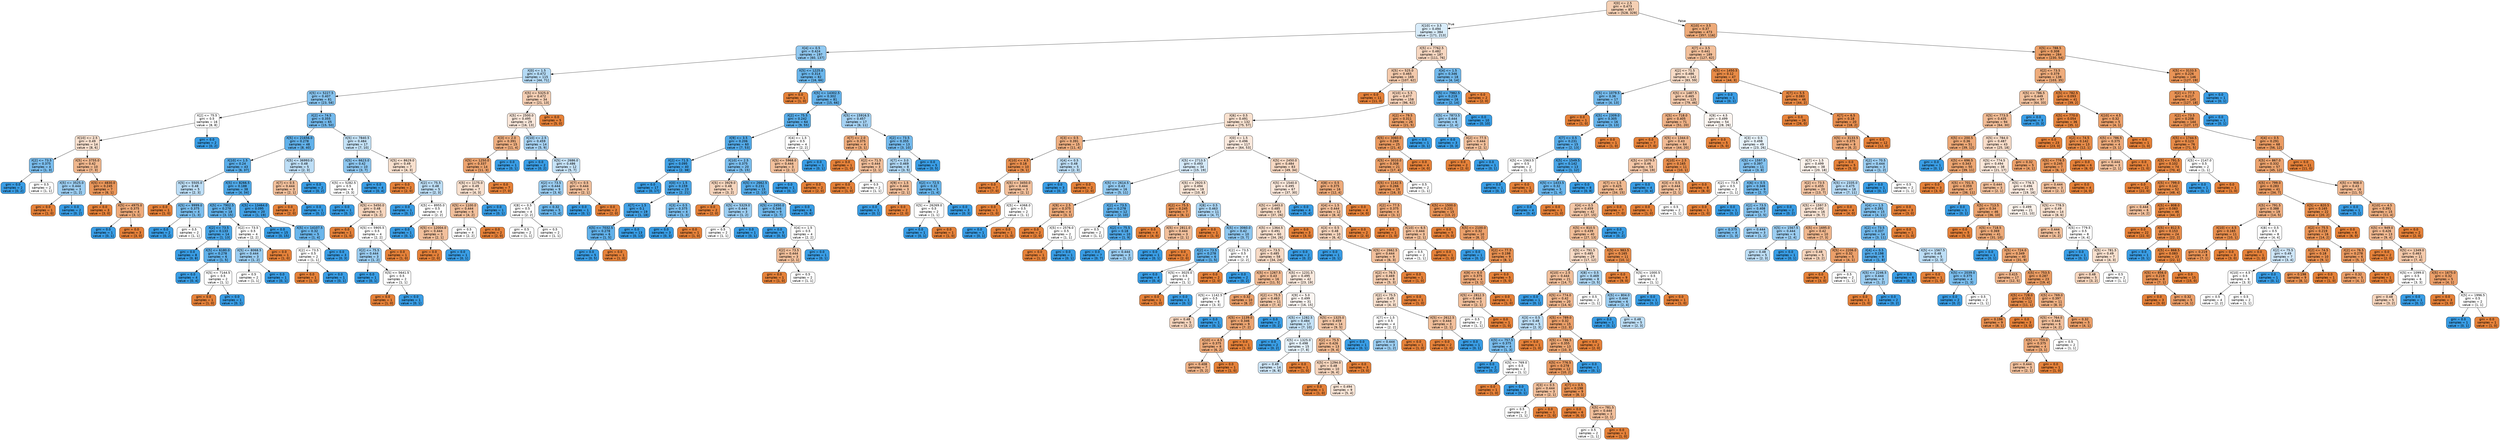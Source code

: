 digraph Tree {
node [shape=box, style="filled, rounded", color="black", fontname=helvetica] ;
edge [fontname=helvetica] ;
0 [label="X[0] <= 2.5\ngini = 0.473\nsamples = 857\nvalue = [528, 329]", fillcolor="#f5d0b4"] ;
1 [label="X[10] <= 3.5\ngini = 0.494\nsamples = 384\nvalue = [171, 213]", fillcolor="#d8ecfa"] ;
0 -> 1 [labeldistance=2.5, labelangle=45, headlabel="True"] ;
2 [label="X[4] <= 0.5\ngini = 0.424\nsamples = 197\nvalue = [60, 137]", fillcolor="#90c8f0"] ;
1 -> 2 ;
3 [label="X[0] <= 1.5\ngini = 0.472\nsamples = 115\nvalue = [44, 71]", fillcolor="#b4daf5"] ;
2 -> 3 ;
4 [label="X[5] <= 5227.5\ngini = 0.407\nsamples = 81\nvalue = [23, 58]", fillcolor="#88c4ef"] ;
3 -> 4 ;
5 [label="X[2] <= 75.5\ngini = 0.5\nsamples = 16\nvalue = [8, 8]", fillcolor="#ffffff"] ;
4 -> 5 ;
6 [label="X[10] <= 2.5\ngini = 0.49\nsamples = 14\nvalue = [8, 6]", fillcolor="#f8e0ce"] ;
5 -> 6 ;
7 [label="X[2] <= 73.5\ngini = 0.375\nsamples = 4\nvalue = [1, 3]", fillcolor="#7bbeee"] ;
6 -> 7 ;
8 [label="gini = 0.0\nsamples = 2\nvalue = [0, 2]", fillcolor="#399de5"] ;
7 -> 8 ;
9 [label="gini = 0.5\nsamples = 2\nvalue = [1, 1]", fillcolor="#ffffff"] ;
7 -> 9 ;
10 [label="X[5] <= 3755.0\ngini = 0.42\nsamples = 10\nvalue = [7, 3]", fillcolor="#f0b78e"] ;
6 -> 10 ;
11 [label="X[5] <= 3525.0\ngini = 0.444\nsamples = 3\nvalue = [1, 2]", fillcolor="#9ccef2"] ;
10 -> 11 ;
12 [label="gini = 0.0\nsamples = 1\nvalue = [1, 0]", fillcolor="#e58139"] ;
11 -> 12 ;
13 [label="gini = 0.0\nsamples = 2\nvalue = [0, 2]", fillcolor="#399de5"] ;
11 -> 13 ;
14 [label="X[5] <= 4830.0\ngini = 0.245\nsamples = 7\nvalue = [6, 1]", fillcolor="#e9965a"] ;
10 -> 14 ;
15 [label="gini = 0.0\nsamples = 3\nvalue = [3, 0]", fillcolor="#e58139"] ;
14 -> 15 ;
16 [label="X[5] <= 4975.0\ngini = 0.375\nsamples = 4\nvalue = [3, 1]", fillcolor="#eeab7b"] ;
14 -> 16 ;
17 [label="gini = 0.0\nsamples = 1\nvalue = [0, 1]", fillcolor="#399de5"] ;
16 -> 17 ;
18 [label="gini = 0.0\nsamples = 3\nvalue = [3, 0]", fillcolor="#e58139"] ;
16 -> 18 ;
19 [label="gini = 0.0\nsamples = 2\nvalue = [0, 2]", fillcolor="#399de5"] ;
5 -> 19 ;
20 [label="X[2] <= 74.5\ngini = 0.355\nsamples = 65\nvalue = [15, 50]", fillcolor="#74baed"] ;
4 -> 20 ;
21 [label="X[5] <= 21656.0\ngini = 0.278\nsamples = 48\nvalue = [8, 40]", fillcolor="#61b1ea"] ;
20 -> 21 ;
22 [label="X[10] <= 1.5\ngini = 0.24\nsamples = 43\nvalue = [6, 37]", fillcolor="#59ade9"] ;
21 -> 22 ;
23 [label="X[5] <= 5505.0\ngini = 0.48\nsamples = 5\nvalue = [2, 3]", fillcolor="#bddef6"] ;
22 -> 23 ;
24 [label="gini = 0.0\nsamples = 1\nvalue = [1, 0]", fillcolor="#e58139"] ;
23 -> 24 ;
25 [label="X[5] <= 9999.0\ngini = 0.375\nsamples = 4\nvalue = [1, 3]", fillcolor="#7bbeee"] ;
23 -> 25 ;
26 [label="gini = 0.0\nsamples = 2\nvalue = [0, 2]", fillcolor="#399de5"] ;
25 -> 26 ;
27 [label="gini = 0.5\nsamples = 2\nvalue = [1, 1]", fillcolor="#ffffff"] ;
25 -> 27 ;
28 [label="X[5] <= 8266.5\ngini = 0.188\nsamples = 38\nvalue = [4, 34]", fillcolor="#50a9e8"] ;
22 -> 28 ;
29 [label="X[5] <= 7902.5\ngini = 0.278\nsamples = 18\nvalue = [3, 15]", fillcolor="#61b1ea"] ;
28 -> 29 ;
30 [label="X[2] <= 73.5\ngini = 0.133\nsamples = 14\nvalue = [1, 13]", fillcolor="#48a5e7"] ;
29 -> 30 ;
31 [label="gini = 0.0\nsamples = 8\nvalue = [0, 8]", fillcolor="#399de5"] ;
30 -> 31 ;
32 [label="X[5] <= 6180.0\ngini = 0.278\nsamples = 6\nvalue = [1, 5]", fillcolor="#61b1ea"] ;
30 -> 32 ;
33 [label="gini = 0.0\nsamples = 4\nvalue = [0, 4]", fillcolor="#399de5"] ;
32 -> 33 ;
34 [label="X[5] <= 7144.5\ngini = 0.5\nsamples = 2\nvalue = [1, 1]", fillcolor="#ffffff"] ;
32 -> 34 ;
35 [label="gini = 0.0\nsamples = 1\nvalue = [1, 0]", fillcolor="#e58139"] ;
34 -> 35 ;
36 [label="gini = 0.0\nsamples = 1\nvalue = [0, 1]", fillcolor="#399de5"] ;
34 -> 36 ;
37 [label="X[2] <= 73.5\ngini = 0.5\nsamples = 4\nvalue = [2, 2]", fillcolor="#ffffff"] ;
29 -> 37 ;
38 [label="X[5] <= 8068.5\ngini = 0.444\nsamples = 3\nvalue = [1, 2]", fillcolor="#9ccef2"] ;
37 -> 38 ;
39 [label="gini = 0.5\nsamples = 2\nvalue = [1, 1]", fillcolor="#ffffff"] ;
38 -> 39 ;
40 [label="gini = 0.0\nsamples = 1\nvalue = [0, 1]", fillcolor="#399de5"] ;
38 -> 40 ;
41 [label="gini = 0.0\nsamples = 1\nvalue = [1, 0]", fillcolor="#e58139"] ;
37 -> 41 ;
42 [label="X[5] <= 13464.0\ngini = 0.095\nsamples = 20\nvalue = [1, 19]", fillcolor="#43a2e6"] ;
28 -> 42 ;
43 [label="gini = 0.0\nsamples = 15\nvalue = [0, 15]", fillcolor="#399de5"] ;
42 -> 43 ;
44 [label="X[5] <= 14107.5\ngini = 0.32\nsamples = 5\nvalue = [1, 4]", fillcolor="#6ab6ec"] ;
42 -> 44 ;
45 [label="X[2] <= 73.5\ngini = 0.5\nsamples = 2\nvalue = [1, 1]", fillcolor="#ffffff"] ;
44 -> 45 ;
46 [label="gini = 0.0\nsamples = 1\nvalue = [1, 0]", fillcolor="#e58139"] ;
45 -> 46 ;
47 [label="gini = 0.0\nsamples = 1\nvalue = [0, 1]", fillcolor="#399de5"] ;
45 -> 47 ;
48 [label="gini = 0.0\nsamples = 3\nvalue = [0, 3]", fillcolor="#399de5"] ;
44 -> 48 ;
49 [label="X[5] <= 36993.0\ngini = 0.48\nsamples = 5\nvalue = [2, 3]", fillcolor="#bddef6"] ;
21 -> 49 ;
50 [label="X[7] <= 0.5\ngini = 0.444\nsamples = 3\nvalue = [2, 1]", fillcolor="#f2c09c"] ;
49 -> 50 ;
51 [label="gini = 0.0\nsamples = 2\nvalue = [2, 0]", fillcolor="#e58139"] ;
50 -> 51 ;
52 [label="gini = 0.0\nsamples = 1\nvalue = [0, 1]", fillcolor="#399de5"] ;
50 -> 52 ;
53 [label="gini = 0.0\nsamples = 2\nvalue = [0, 2]", fillcolor="#399de5"] ;
49 -> 53 ;
54 [label="X[5] <= 7840.5\ngini = 0.484\nsamples = 17\nvalue = [7, 10]", fillcolor="#c4e2f7"] ;
20 -> 54 ;
55 [label="X[5] <= 6623.0\ngini = 0.42\nsamples = 10\nvalue = [3, 7]", fillcolor="#8ec7f0"] ;
54 -> 55 ;
56 [label="X[5] <= 5282.5\ngini = 0.5\nsamples = 6\nvalue = [3, 3]", fillcolor="#ffffff"] ;
55 -> 56 ;
57 [label="gini = 0.0\nsamples = 1\nvalue = [0, 1]", fillcolor="#399de5"] ;
56 -> 57 ;
58 [label="X[5] <= 5450.0\ngini = 0.48\nsamples = 5\nvalue = [3, 2]", fillcolor="#f6d5bd"] ;
56 -> 58 ;
59 [label="gini = 0.0\nsamples = 1\nvalue = [1, 0]", fillcolor="#e58139"] ;
58 -> 59 ;
60 [label="X[5] <= 5905.5\ngini = 0.5\nsamples = 4\nvalue = [2, 2]", fillcolor="#ffffff"] ;
58 -> 60 ;
61 [label="X[2] <= 75.5\ngini = 0.444\nsamples = 3\nvalue = [1, 2]", fillcolor="#9ccef2"] ;
60 -> 61 ;
62 [label="gini = 0.0\nsamples = 1\nvalue = [0, 1]", fillcolor="#399de5"] ;
61 -> 62 ;
63 [label="X[5] <= 5641.5\ngini = 0.5\nsamples = 2\nvalue = [1, 1]", fillcolor="#ffffff"] ;
61 -> 63 ;
64 [label="gini = 0.0\nsamples = 1\nvalue = [1, 0]", fillcolor="#e58139"] ;
63 -> 64 ;
65 [label="gini = 0.0\nsamples = 1\nvalue = [0, 1]", fillcolor="#399de5"] ;
63 -> 65 ;
66 [label="gini = 0.0\nsamples = 1\nvalue = [1, 0]", fillcolor="#e58139"] ;
60 -> 66 ;
67 [label="gini = 0.0\nsamples = 4\nvalue = [0, 4]", fillcolor="#399de5"] ;
55 -> 67 ;
68 [label="X[5] <= 8629.0\ngini = 0.49\nsamples = 7\nvalue = [4, 3]", fillcolor="#f8e0ce"] ;
54 -> 68 ;
69 [label="gini = 0.0\nsamples = 2\nvalue = [2, 0]", fillcolor="#e58139"] ;
68 -> 69 ;
70 [label="X[2] <= 75.5\ngini = 0.48\nsamples = 5\nvalue = [2, 3]", fillcolor="#bddef6"] ;
68 -> 70 ;
71 [label="gini = 0.0\nsamples = 1\nvalue = [0, 1]", fillcolor="#399de5"] ;
70 -> 71 ;
72 [label="X[5] <= 8955.0\ngini = 0.5\nsamples = 4\nvalue = [2, 2]", fillcolor="#ffffff"] ;
70 -> 72 ;
73 [label="gini = 0.0\nsamples = 1\nvalue = [0, 1]", fillcolor="#399de5"] ;
72 -> 73 ;
74 [label="X[5] <= 12004.0\ngini = 0.444\nsamples = 3\nvalue = [2, 1]", fillcolor="#f2c09c"] ;
72 -> 74 ;
75 [label="gini = 0.0\nsamples = 2\nvalue = [2, 0]", fillcolor="#e58139"] ;
74 -> 75 ;
76 [label="gini = 0.0\nsamples = 1\nvalue = [0, 1]", fillcolor="#399de5"] ;
74 -> 76 ;
77 [label="X[5] <= 5325.0\ngini = 0.472\nsamples = 34\nvalue = [21, 13]", fillcolor="#f5cfb4"] ;
3 -> 77 ;
78 [label="X[5] <= 2500.0\ngini = 0.495\nsamples = 29\nvalue = [16, 13]", fillcolor="#fae7da"] ;
77 -> 78 ;
79 [label="X[3] <= 2.0\ngini = 0.391\nsamples = 15\nvalue = [11, 4]", fillcolor="#eeaf81"] ;
78 -> 79 ;
80 [label="X[5] <= 1250.0\ngini = 0.337\nsamples = 14\nvalue = [11, 3]", fillcolor="#eca36f"] ;
79 -> 80 ;
81 [label="X[5] <= 1175.0\ngini = 0.49\nsamples = 7\nvalue = [4, 3]", fillcolor="#f8e0ce"] ;
80 -> 81 ;
82 [label="X[5] <= 1100.0\ngini = 0.444\nsamples = 6\nvalue = [4, 2]", fillcolor="#f2c09c"] ;
81 -> 82 ;
83 [label="gini = 0.5\nsamples = 4\nvalue = [2, 2]", fillcolor="#ffffff"] ;
82 -> 83 ;
84 [label="gini = 0.0\nsamples = 2\nvalue = [2, 0]", fillcolor="#e58139"] ;
82 -> 84 ;
85 [label="gini = 0.0\nsamples = 1\nvalue = [0, 1]", fillcolor="#399de5"] ;
81 -> 85 ;
86 [label="gini = 0.0\nsamples = 7\nvalue = [7, 0]", fillcolor="#e58139"] ;
80 -> 86 ;
87 [label="gini = 0.0\nsamples = 1\nvalue = [0, 1]", fillcolor="#399de5"] ;
79 -> 87 ;
88 [label="X[10] <= 2.5\ngini = 0.459\nsamples = 14\nvalue = [5, 9]", fillcolor="#a7d3f3"] ;
78 -> 88 ;
89 [label="gini = 0.0\nsamples = 2\nvalue = [0, 2]", fillcolor="#399de5"] ;
88 -> 89 ;
90 [label="X[5] <= 2686.0\ngini = 0.486\nsamples = 12\nvalue = [5, 7]", fillcolor="#c6e3f8"] ;
88 -> 90 ;
91 [label="X[2] <= 73.5\ngini = 0.444\nsamples = 9\nvalue = [3, 6]", fillcolor="#9ccef2"] ;
90 -> 91 ;
92 [label="X[8] <= 0.5\ngini = 0.5\nsamples = 4\nvalue = [2, 2]", fillcolor="#ffffff"] ;
91 -> 92 ;
93 [label="gini = 0.5\nsamples = 2\nvalue = [1, 1]", fillcolor="#ffffff"] ;
92 -> 93 ;
94 [label="gini = 0.5\nsamples = 2\nvalue = [1, 1]", fillcolor="#ffffff"] ;
92 -> 94 ;
95 [label="gini = 0.32\nsamples = 5\nvalue = [1, 4]", fillcolor="#6ab6ec"] ;
91 -> 95 ;
96 [label="X[7] <= 0.5\ngini = 0.444\nsamples = 3\nvalue = [2, 1]", fillcolor="#f2c09c"] ;
90 -> 96 ;
97 [label="gini = 0.0\nsamples = 1\nvalue = [0, 1]", fillcolor="#399de5"] ;
96 -> 97 ;
98 [label="gini = 0.0\nsamples = 2\nvalue = [2, 0]", fillcolor="#e58139"] ;
96 -> 98 ;
99 [label="gini = 0.0\nsamples = 5\nvalue = [5, 0]", fillcolor="#e58139"] ;
77 -> 99 ;
100 [label="X[5] <= 1225.0\ngini = 0.314\nsamples = 82\nvalue = [16, 66]", fillcolor="#69b5eb"] ;
2 -> 100 ;
101 [label="gini = 0.0\nsamples = 1\nvalue = [1, 0]", fillcolor="#e58139"] ;
100 -> 101 ;
102 [label="X[5] <= 14302.5\ngini = 0.302\nsamples = 81\nvalue = [15, 66]", fillcolor="#66b3eb"] ;
100 -> 102 ;
103 [label="X[2] <= 75.5\ngini = 0.242\nsamples = 64\nvalue = [9, 55]", fillcolor="#59ade9"] ;
102 -> 103 ;
104 [label="X[9] <= 3.5\ngini = 0.206\nsamples = 60\nvalue = [7, 53]", fillcolor="#53aae8"] ;
103 -> 104 ;
105 [label="X[2] <= 71.5\ngini = 0.095\nsamples = 40\nvalue = [2, 38]", fillcolor="#43a2e6"] ;
104 -> 105 ;
106 [label="gini = 0.0\nsamples = 17\nvalue = [0, 17]", fillcolor="#399de5"] ;
105 -> 106 ;
107 [label="X[0] <= 1.5\ngini = 0.159\nsamples = 23\nvalue = [2, 21]", fillcolor="#4ca6e7"] ;
105 -> 107 ;
108 [label="X[7] <= 1.5\ngini = 0.1\nsamples = 19\nvalue = [1, 18]", fillcolor="#44a2e6"] ;
107 -> 108 ;
109 [label="X[5] <= 7032.5\ngini = 0.278\nsamples = 6\nvalue = [1, 5]", fillcolor="#61b1ea"] ;
108 -> 109 ;
110 [label="gini = 0.0\nsamples = 5\nvalue = [0, 5]", fillcolor="#399de5"] ;
109 -> 110 ;
111 [label="gini = 0.0\nsamples = 1\nvalue = [1, 0]", fillcolor="#e58139"] ;
109 -> 111 ;
112 [label="gini = 0.0\nsamples = 13\nvalue = [0, 13]", fillcolor="#399de5"] ;
108 -> 112 ;
113 [label="X[3] <= 0.5\ngini = 0.375\nsamples = 4\nvalue = [1, 3]", fillcolor="#7bbeee"] ;
107 -> 113 ;
114 [label="gini = 0.0\nsamples = 3\nvalue = [0, 3]", fillcolor="#399de5"] ;
113 -> 114 ;
115 [label="gini = 0.0\nsamples = 1\nvalue = [1, 0]", fillcolor="#e58139"] ;
113 -> 115 ;
116 [label="X[10] <= 2.5\ngini = 0.375\nsamples = 20\nvalue = [5, 15]", fillcolor="#7bbeee"] ;
104 -> 116 ;
117 [label="X[5] <= 3929.0\ngini = 0.48\nsamples = 5\nvalue = [3, 2]", fillcolor="#f6d5bd"] ;
116 -> 117 ;
118 [label="gini = 0.0\nsamples = 2\nvalue = [2, 0]", fillcolor="#e58139"] ;
117 -> 118 ;
119 [label="X[5] <= 5329.0\ngini = 0.444\nsamples = 3\nvalue = [1, 2]", fillcolor="#9ccef2"] ;
117 -> 119 ;
120 [label="gini = 0.5\nsamples = 2\nvalue = [1, 1]", fillcolor="#ffffff"] ;
119 -> 120 ;
121 [label="gini = 0.0\nsamples = 1\nvalue = [0, 1]", fillcolor="#399de5"] ;
119 -> 121 ;
122 [label="X[5] <= 2662.5\ngini = 0.231\nsamples = 15\nvalue = [2, 13]", fillcolor="#57ace9"] ;
116 -> 122 ;
123 [label="X[5] <= 2450.0\ngini = 0.346\nsamples = 9\nvalue = [2, 7]", fillcolor="#72b9ec"] ;
122 -> 123 ;
124 [label="gini = 0.0\nsamples = 5\nvalue = [0, 5]", fillcolor="#399de5"] ;
123 -> 124 ;
125 [label="X[4] <= 1.5\ngini = 0.5\nsamples = 4\nvalue = [2, 2]", fillcolor="#ffffff"] ;
123 -> 125 ;
126 [label="X[2] <= 73.5\ngini = 0.444\nsamples = 3\nvalue = [2, 1]", fillcolor="#f2c09c"] ;
125 -> 126 ;
127 [label="gini = 0.0\nsamples = 1\nvalue = [1, 0]", fillcolor="#e58139"] ;
126 -> 127 ;
128 [label="gini = 0.5\nsamples = 2\nvalue = [1, 1]", fillcolor="#ffffff"] ;
126 -> 128 ;
129 [label="gini = 0.0\nsamples = 1\nvalue = [0, 1]", fillcolor="#399de5"] ;
125 -> 129 ;
130 [label="gini = 0.0\nsamples = 6\nvalue = [0, 6]", fillcolor="#399de5"] ;
122 -> 130 ;
131 [label="X[4] <= 1.5\ngini = 0.5\nsamples = 4\nvalue = [2, 2]", fillcolor="#ffffff"] ;
103 -> 131 ;
132 [label="X[5] <= 5968.0\ngini = 0.444\nsamples = 3\nvalue = [2, 1]", fillcolor="#f2c09c"] ;
131 -> 132 ;
133 [label="gini = 0.0\nsamples = 1\nvalue = [0, 1]", fillcolor="#399de5"] ;
132 -> 133 ;
134 [label="gini = 0.0\nsamples = 2\nvalue = [2, 0]", fillcolor="#e58139"] ;
132 -> 134 ;
135 [label="gini = 0.0\nsamples = 1\nvalue = [0, 1]", fillcolor="#399de5"] ;
131 -> 135 ;
136 [label="X[5] <= 15916.5\ngini = 0.457\nsamples = 17\nvalue = [6, 11]", fillcolor="#a5d2f3"] ;
102 -> 136 ;
137 [label="X[7] <= 2.0\ngini = 0.375\nsamples = 4\nvalue = [3, 1]", fillcolor="#eeab7b"] ;
136 -> 137 ;
138 [label="gini = 0.0\nsamples = 1\nvalue = [1, 0]", fillcolor="#e58139"] ;
137 -> 138 ;
139 [label="X[2] <= 71.5\ngini = 0.444\nsamples = 3\nvalue = [2, 1]", fillcolor="#f2c09c"] ;
137 -> 139 ;
140 [label="gini = 0.0\nsamples = 1\nvalue = [1, 0]", fillcolor="#e58139"] ;
139 -> 140 ;
141 [label="gini = 0.5\nsamples = 2\nvalue = [1, 1]", fillcolor="#ffffff"] ;
139 -> 141 ;
142 [label="X[2] <= 73.5\ngini = 0.355\nsamples = 13\nvalue = [3, 10]", fillcolor="#74baed"] ;
136 -> 142 ;
143 [label="X[7] <= 3.0\ngini = 0.469\nsamples = 8\nvalue = [3, 5]", fillcolor="#b0d8f5"] ;
142 -> 143 ;
144 [label="X[9] <= 1.5\ngini = 0.444\nsamples = 3\nvalue = [2, 1]", fillcolor="#f2c09c"] ;
143 -> 144 ;
145 [label="gini = 0.0\nsamples = 1\nvalue = [0, 1]", fillcolor="#399de5"] ;
144 -> 145 ;
146 [label="gini = 0.0\nsamples = 2\nvalue = [2, 0]", fillcolor="#e58139"] ;
144 -> 146 ;
147 [label="X[2] <= 72.5\ngini = 0.32\nsamples = 5\nvalue = [1, 4]", fillcolor="#6ab6ec"] ;
143 -> 147 ;
148 [label="X[5] <= 26269.0\ngini = 0.5\nsamples = 2\nvalue = [1, 1]", fillcolor="#ffffff"] ;
147 -> 148 ;
149 [label="gini = 0.0\nsamples = 1\nvalue = [0, 1]", fillcolor="#399de5"] ;
148 -> 149 ;
150 [label="gini = 0.0\nsamples = 1\nvalue = [1, 0]", fillcolor="#e58139"] ;
148 -> 150 ;
151 [label="gini = 0.0\nsamples = 3\nvalue = [0, 3]", fillcolor="#399de5"] ;
147 -> 151 ;
152 [label="gini = 0.0\nsamples = 5\nvalue = [0, 5]", fillcolor="#399de5"] ;
142 -> 152 ;
153 [label="X[5] <= 7762.5\ngini = 0.482\nsamples = 187\nvalue = [111, 76]", fillcolor="#f7d7c1"] ;
1 -> 153 ;
154 [label="X[5] <= 525.0\ngini = 0.465\nsamples = 169\nvalue = [107, 62]", fillcolor="#f4caac"] ;
153 -> 154 ;
155 [label="gini = 0.0\nsamples = 11\nvalue = [11, 0]", fillcolor="#e58139"] ;
154 -> 155 ;
156 [label="X[10] <= 5.5\ngini = 0.477\nsamples = 158\nvalue = [96, 62]", fillcolor="#f6d2b9"] ;
154 -> 156 ;
157 [label="X[6] <= 0.5\ngini = 0.491\nsamples = 132\nvalue = [75, 57]", fillcolor="#f9e1cf"] ;
156 -> 157 ;
158 [label="X[3] <= 0.5\ngini = 0.391\nsamples = 15\nvalue = [11, 4]", fillcolor="#eeaf81"] ;
157 -> 158 ;
159 [label="X[10] <= 4.5\ngini = 0.18\nsamples = 10\nvalue = [9, 1]", fillcolor="#e88f4f"] ;
158 -> 159 ;
160 [label="gini = 0.0\nsamples = 7\nvalue = [7, 0]", fillcolor="#e58139"] ;
159 -> 160 ;
161 [label="X[5] <= 3450.0\ngini = 0.444\nsamples = 3\nvalue = [2, 1]", fillcolor="#f2c09c"] ;
159 -> 161 ;
162 [label="gini = 0.0\nsamples = 1\nvalue = [1, 0]", fillcolor="#e58139"] ;
161 -> 162 ;
163 [label="X[5] <= 4368.0\ngini = 0.5\nsamples = 2\nvalue = [1, 1]", fillcolor="#ffffff"] ;
161 -> 163 ;
164 [label="gini = 0.0\nsamples = 1\nvalue = [0, 1]", fillcolor="#399de5"] ;
163 -> 164 ;
165 [label="gini = 0.0\nsamples = 1\nvalue = [1, 0]", fillcolor="#e58139"] ;
163 -> 165 ;
166 [label="X[4] <= 0.5\ngini = 0.48\nsamples = 5\nvalue = [2, 3]", fillcolor="#bddef6"] ;
158 -> 166 ;
167 [label="gini = 0.0\nsamples = 3\nvalue = [0, 3]", fillcolor="#399de5"] ;
166 -> 167 ;
168 [label="gini = 0.0\nsamples = 2\nvalue = [2, 0]", fillcolor="#e58139"] ;
166 -> 168 ;
169 [label="X[0] <= 1.5\ngini = 0.496\nsamples = 117\nvalue = [64, 53]", fillcolor="#fbe9dd"] ;
157 -> 169 ;
170 [label="X[5] <= 2713.5\ngini = 0.493\nsamples = 34\nvalue = [15, 19]", fillcolor="#d5eafa"] ;
169 -> 170 ;
171 [label="X[5] <= 2614.5\ngini = 0.43\nsamples = 16\nvalue = [5, 11]", fillcolor="#93caf1"] ;
170 -> 171 ;
172 [label="X[9] <= 2.5\ngini = 0.375\nsamples = 4\nvalue = [3, 1]", fillcolor="#eeab7b"] ;
171 -> 172 ;
173 [label="gini = 0.0\nsamples = 2\nvalue = [2, 0]", fillcolor="#e58139"] ;
172 -> 173 ;
174 [label="X[5] <= 2576.0\ngini = 0.5\nsamples = 2\nvalue = [1, 1]", fillcolor="#ffffff"] ;
172 -> 174 ;
175 [label="gini = 0.0\nsamples = 1\nvalue = [1, 0]", fillcolor="#e58139"] ;
174 -> 175 ;
176 [label="gini = 0.0\nsamples = 1\nvalue = [0, 1]", fillcolor="#399de5"] ;
174 -> 176 ;
177 [label="X[2] <= 73.5\ngini = 0.278\nsamples = 12\nvalue = [2, 10]", fillcolor="#61b1ea"] ;
171 -> 177 ;
178 [label="gini = 0.5\nsamples = 2\nvalue = [1, 1]", fillcolor="#ffffff"] ;
177 -> 178 ;
179 [label="X[2] <= 75.5\ngini = 0.18\nsamples = 10\nvalue = [1, 9]", fillcolor="#4fa8e8"] ;
177 -> 179 ;
180 [label="gini = 0.0\nsamples = 7\nvalue = [0, 7]", fillcolor="#399de5"] ;
179 -> 180 ;
181 [label="gini = 0.444\nsamples = 3\nvalue = [1, 2]", fillcolor="#9ccef2"] ;
179 -> 181 ;
182 [label="X[5] <= 2920.5\ngini = 0.494\nsamples = 18\nvalue = [10, 8]", fillcolor="#fae6d7"] ;
170 -> 182 ;
183 [label="X[2] <= 75.5\ngini = 0.245\nsamples = 7\nvalue = [6, 1]", fillcolor="#e9965a"] ;
182 -> 183 ;
184 [label="gini = 0.0\nsamples = 4\nvalue = [4, 0]", fillcolor="#e58139"] ;
183 -> 184 ;
185 [label="X[5] <= 2811.0\ngini = 0.444\nsamples = 3\nvalue = [2, 1]", fillcolor="#f2c09c"] ;
183 -> 185 ;
186 [label="gini = 0.0\nsamples = 1\nvalue = [0, 1]", fillcolor="#399de5"] ;
185 -> 186 ;
187 [label="gini = 0.0\nsamples = 2\nvalue = [2, 0]", fillcolor="#e58139"] ;
185 -> 187 ;
188 [label="X[8] <= 0.5\ngini = 0.463\nsamples = 11\nvalue = [4, 7]", fillcolor="#aad5f4"] ;
182 -> 188 ;
189 [label="gini = 0.0\nsamples = 1\nvalue = [1, 0]", fillcolor="#e58139"] ;
188 -> 189 ;
190 [label="X[5] <= 3060.0\ngini = 0.42\nsamples = 10\nvalue = [3, 7]", fillcolor="#8ec7f0"] ;
188 -> 190 ;
191 [label="X[2] <= 73.5\ngini = 0.278\nsamples = 6\nvalue = [1, 5]", fillcolor="#61b1ea"] ;
190 -> 191 ;
192 [label="gini = 0.0\nsamples = 4\nvalue = [0, 4]", fillcolor="#399de5"] ;
191 -> 192 ;
193 [label="X[5] <= 3025.0\ngini = 0.5\nsamples = 2\nvalue = [1, 1]", fillcolor="#ffffff"] ;
191 -> 193 ;
194 [label="gini = 0.0\nsamples = 1\nvalue = [1, 0]", fillcolor="#e58139"] ;
193 -> 194 ;
195 [label="gini = 0.0\nsamples = 1\nvalue = [0, 1]", fillcolor="#399de5"] ;
193 -> 195 ;
196 [label="X[2] <= 73.5\ngini = 0.5\nsamples = 4\nvalue = [2, 2]", fillcolor="#ffffff"] ;
190 -> 196 ;
197 [label="gini = 0.0\nsamples = 2\nvalue = [2, 0]", fillcolor="#e58139"] ;
196 -> 197 ;
198 [label="gini = 0.0\nsamples = 2\nvalue = [0, 2]", fillcolor="#399de5"] ;
196 -> 198 ;
199 [label="X[5] <= 2450.0\ngini = 0.484\nsamples = 83\nvalue = [49, 34]", fillcolor="#f7d8c2"] ;
169 -> 199 ;
200 [label="X[5] <= 1540.0\ngini = 0.495\nsamples = 67\nvalue = [37, 30]", fillcolor="#fae7da"] ;
199 -> 200 ;
201 [label="X[5] <= 1443.0\ngini = 0.485\nsamples = 63\nvalue = [37, 26]", fillcolor="#f7dac4"] ;
200 -> 201 ;
202 [label="X[5] <= 1364.5\ngini = 0.491\nsamples = 60\nvalue = [34, 26]", fillcolor="#f9e1d0"] ;
201 -> 202 ;
203 [label="X[2] <= 73.5\ngini = 0.485\nsamples = 58\nvalue = [34, 24]", fillcolor="#f7dac5"] ;
202 -> 203 ;
204 [label="X[5] <= 1267.5\ngini = 0.43\nsamples = 16\nvalue = [11, 5]", fillcolor="#f1ba93"] ;
203 -> 204 ;
205 [label="X[5] <= 1142.5\ngini = 0.5\nsamples = 6\nvalue = [3, 3]", fillcolor="#ffffff"] ;
204 -> 205 ;
206 [label="gini = 0.48\nsamples = 5\nvalue = [3, 2]", fillcolor="#f6d5bd"] ;
205 -> 206 ;
207 [label="gini = 0.0\nsamples = 1\nvalue = [0, 1]", fillcolor="#399de5"] ;
205 -> 207 ;
208 [label="gini = 0.32\nsamples = 10\nvalue = [8, 2]", fillcolor="#eca06a"] ;
204 -> 208 ;
209 [label="X[5] <= 1231.5\ngini = 0.495\nsamples = 42\nvalue = [23, 19]", fillcolor="#fae9dd"] ;
203 -> 209 ;
210 [label="X[2] <= 75.5\ngini = 0.463\nsamples = 11\nvalue = [7, 4]", fillcolor="#f4c9aa"] ;
209 -> 210 ;
211 [label="X[5] <= 1139.0\ngini = 0.346\nsamples = 9\nvalue = [7, 2]", fillcolor="#eca572"] ;
210 -> 211 ;
212 [label="X[10] <= 4.5\ngini = 0.375\nsamples = 8\nvalue = [6, 2]", fillcolor="#eeab7b"] ;
211 -> 212 ;
213 [label="gini = 0.408\nsamples = 7\nvalue = [5, 2]", fillcolor="#efb388"] ;
212 -> 213 ;
214 [label="gini = 0.0\nsamples = 1\nvalue = [1, 0]", fillcolor="#e58139"] ;
212 -> 214 ;
215 [label="gini = 0.0\nsamples = 1\nvalue = [1, 0]", fillcolor="#e58139"] ;
211 -> 215 ;
216 [label="gini = 0.0\nsamples = 2\nvalue = [0, 2]", fillcolor="#399de5"] ;
210 -> 216 ;
217 [label="X[9] <= 5.0\ngini = 0.499\nsamples = 31\nvalue = [16, 15]", fillcolor="#fdf7f3"] ;
209 -> 217 ;
218 [label="X[5] <= 1282.5\ngini = 0.484\nsamples = 17\nvalue = [7, 10]", fillcolor="#c4e2f7"] ;
217 -> 218 ;
219 [label="gini = 0.0\nsamples = 2\nvalue = [0, 2]", fillcolor="#399de5"] ;
218 -> 219 ;
220 [label="X[5] <= 1325.0\ngini = 0.498\nsamples = 15\nvalue = [7, 8]", fillcolor="#e6f3fc"] ;
218 -> 220 ;
221 [label="gini = 0.49\nsamples = 14\nvalue = [6, 8]", fillcolor="#cee6f8"] ;
220 -> 221 ;
222 [label="gini = 0.0\nsamples = 1\nvalue = [1, 0]", fillcolor="#e58139"] ;
220 -> 222 ;
223 [label="X[5] <= 1325.0\ngini = 0.459\nsamples = 14\nvalue = [9, 5]", fillcolor="#f3c7a7"] ;
217 -> 223 ;
224 [label="X[2] <= 75.5\ngini = 0.426\nsamples = 13\nvalue = [9, 4]", fillcolor="#f1b991"] ;
223 -> 224 ;
225 [label="X[5] <= 1294.0\ngini = 0.48\nsamples = 10\nvalue = [6, 4]", fillcolor="#f6d5bd"] ;
224 -> 225 ;
226 [label="gini = 0.0\nsamples = 1\nvalue = [1, 0]", fillcolor="#e58139"] ;
225 -> 226 ;
227 [label="gini = 0.494\nsamples = 9\nvalue = [5, 4]", fillcolor="#fae6d7"] ;
225 -> 227 ;
228 [label="gini = 0.0\nsamples = 3\nvalue = [3, 0]", fillcolor="#e58139"] ;
224 -> 228 ;
229 [label="gini = 0.0\nsamples = 1\nvalue = [0, 1]", fillcolor="#399de5"] ;
223 -> 229 ;
230 [label="gini = 0.0\nsamples = 2\nvalue = [0, 2]", fillcolor="#399de5"] ;
202 -> 230 ;
231 [label="gini = 0.0\nsamples = 3\nvalue = [3, 0]", fillcolor="#e58139"] ;
201 -> 231 ;
232 [label="gini = 0.0\nsamples = 4\nvalue = [0, 4]", fillcolor="#399de5"] ;
200 -> 232 ;
233 [label="X[8] <= 0.5\ngini = 0.375\nsamples = 16\nvalue = [12, 4]", fillcolor="#eeab7b"] ;
199 -> 233 ;
234 [label="X[4] <= 1.5\ngini = 0.444\nsamples = 12\nvalue = [8, 4]", fillcolor="#f2c09c"] ;
233 -> 234 ;
235 [label="X[3] <= 0.5\ngini = 0.48\nsamples = 10\nvalue = [6, 4]", fillcolor="#f6d5bd"] ;
234 -> 235 ;
236 [label="gini = 0.0\nsamples = 1\nvalue = [0, 1]", fillcolor="#399de5"] ;
235 -> 236 ;
237 [label="X[5] <= 2662.5\ngini = 0.444\nsamples = 9\nvalue = [6, 3]", fillcolor="#f2c09c"] ;
235 -> 237 ;
238 [label="X[2] <= 76.5\ngini = 0.469\nsamples = 8\nvalue = [5, 3]", fillcolor="#f5cdb0"] ;
237 -> 238 ;
239 [label="X[2] <= 75.5\ngini = 0.49\nsamples = 7\nvalue = [4, 3]", fillcolor="#f8e0ce"] ;
238 -> 239 ;
240 [label="X[7] <= 1.5\ngini = 0.5\nsamples = 4\nvalue = [2, 2]", fillcolor="#ffffff"] ;
239 -> 240 ;
241 [label="gini = 0.444\nsamples = 3\nvalue = [1, 2]", fillcolor="#9ccef2"] ;
240 -> 241 ;
242 [label="gini = 0.0\nsamples = 1\nvalue = [1, 0]", fillcolor="#e58139"] ;
240 -> 242 ;
243 [label="X[5] <= 2612.5\ngini = 0.444\nsamples = 3\nvalue = [2, 1]", fillcolor="#f2c09c"] ;
239 -> 243 ;
244 [label="gini = 0.0\nsamples = 2\nvalue = [2, 0]", fillcolor="#e58139"] ;
243 -> 244 ;
245 [label="gini = 0.0\nsamples = 1\nvalue = [0, 1]", fillcolor="#399de5"] ;
243 -> 245 ;
246 [label="gini = 0.0\nsamples = 1\nvalue = [1, 0]", fillcolor="#e58139"] ;
238 -> 246 ;
247 [label="gini = 0.0\nsamples = 1\nvalue = [1, 0]", fillcolor="#e58139"] ;
237 -> 247 ;
248 [label="gini = 0.0\nsamples = 2\nvalue = [2, 0]", fillcolor="#e58139"] ;
234 -> 248 ;
249 [label="gini = 0.0\nsamples = 4\nvalue = [4, 0]", fillcolor="#e58139"] ;
233 -> 249 ;
250 [label="X[2] <= 79.5\ngini = 0.311\nsamples = 26\nvalue = [21, 5]", fillcolor="#eb9f68"] ;
156 -> 250 ;
251 [label="X[5] <= 3060.0\ngini = 0.269\nsamples = 25\nvalue = [21, 4]", fillcolor="#ea995f"] ;
250 -> 251 ;
252 [label="X[5] <= 3010.0\ngini = 0.308\nsamples = 21\nvalue = [17, 4]", fillcolor="#eb9f68"] ;
251 -> 252 ;
253 [label="X[5] <= 1142.5\ngini = 0.266\nsamples = 19\nvalue = [16, 3]", fillcolor="#ea995e"] ;
252 -> 253 ;
254 [label="X[2] <= 77.5\ngini = 0.375\nsamples = 4\nvalue = [3, 1]", fillcolor="#eeab7b"] ;
253 -> 254 ;
255 [label="gini = 0.0\nsamples = 1\nvalue = [1, 0]", fillcolor="#e58139"] ;
254 -> 255 ;
256 [label="X[10] <= 6.5\ngini = 0.444\nsamples = 3\nvalue = [2, 1]", fillcolor="#f2c09c"] ;
254 -> 256 ;
257 [label="gini = 0.5\nsamples = 2\nvalue = [1, 1]", fillcolor="#ffffff"] ;
256 -> 257 ;
258 [label="gini = 0.0\nsamples = 1\nvalue = [1, 0]", fillcolor="#e58139"] ;
256 -> 258 ;
259 [label="X[5] <= 1500.0\ngini = 0.231\nsamples = 15\nvalue = [13, 2]", fillcolor="#e99457"] ;
253 -> 259 ;
260 [label="gini = 0.0\nsamples = 5\nvalue = [5, 0]", fillcolor="#e58139"] ;
259 -> 260 ;
261 [label="X[5] <= 2100.0\ngini = 0.32\nsamples = 10\nvalue = [8, 2]", fillcolor="#eca06a"] ;
259 -> 261 ;
262 [label="gini = 0.0\nsamples = 1\nvalue = [0, 1]", fillcolor="#399de5"] ;
261 -> 262 ;
263 [label="X[2] <= 77.5\ngini = 0.198\nsamples = 9\nvalue = [8, 1]", fillcolor="#e89152"] ;
261 -> 263 ;
264 [label="X[9] <= 6.0\ngini = 0.375\nsamples = 4\nvalue = [3, 1]", fillcolor="#eeab7b"] ;
263 -> 264 ;
265 [label="X[5] <= 2812.5\ngini = 0.444\nsamples = 3\nvalue = [2, 1]", fillcolor="#f2c09c"] ;
264 -> 265 ;
266 [label="gini = 0.5\nsamples = 2\nvalue = [1, 1]", fillcolor="#ffffff"] ;
265 -> 266 ;
267 [label="gini = 0.0\nsamples = 1\nvalue = [1, 0]", fillcolor="#e58139"] ;
265 -> 267 ;
268 [label="gini = 0.0\nsamples = 1\nvalue = [1, 0]", fillcolor="#e58139"] ;
264 -> 268 ;
269 [label="gini = 0.0\nsamples = 5\nvalue = [5, 0]", fillcolor="#e58139"] ;
263 -> 269 ;
270 [label="gini = 0.5\nsamples = 2\nvalue = [1, 1]", fillcolor="#ffffff"] ;
252 -> 270 ;
271 [label="gini = 0.0\nsamples = 4\nvalue = [4, 0]", fillcolor="#e58139"] ;
251 -> 271 ;
272 [label="gini = 0.0\nsamples = 1\nvalue = [0, 1]", fillcolor="#399de5"] ;
250 -> 272 ;
273 [label="X[4] <= 1.5\ngini = 0.346\nsamples = 18\nvalue = [4, 14]", fillcolor="#72b9ec"] ;
153 -> 273 ;
274 [label="X[5] <= 7982.5\ngini = 0.219\nsamples = 16\nvalue = [2, 14]", fillcolor="#55abe9"] ;
273 -> 274 ;
275 [label="X[5] <= 7873.5\ngini = 0.444\nsamples = 6\nvalue = [2, 4]", fillcolor="#9ccef2"] ;
274 -> 275 ;
276 [label="gini = 0.0\nsamples = 3\nvalue = [0, 3]", fillcolor="#399de5"] ;
275 -> 276 ;
277 [label="X[2] <= 77.5\ngini = 0.444\nsamples = 3\nvalue = [2, 1]", fillcolor="#f2c09c"] ;
275 -> 277 ;
278 [label="gini = 0.0\nsamples = 2\nvalue = [2, 0]", fillcolor="#e58139"] ;
277 -> 278 ;
279 [label="gini = 0.0\nsamples = 1\nvalue = [0, 1]", fillcolor="#399de5"] ;
277 -> 279 ;
280 [label="gini = 0.0\nsamples = 10\nvalue = [0, 10]", fillcolor="#399de5"] ;
274 -> 280 ;
281 [label="gini = 0.0\nsamples = 2\nvalue = [2, 0]", fillcolor="#e58139"] ;
273 -> 281 ;
282 [label="X[10] <= 3.5\ngini = 0.37\nsamples = 473\nvalue = [357, 116]", fillcolor="#edaa79"] ;
0 -> 282 [labeldistance=2.5, labelangle=-45, headlabel="False"] ;
283 [label="X[7] <= 3.5\ngini = 0.441\nsamples = 189\nvalue = [127, 62]", fillcolor="#f2bf9a"] ;
282 -> 283 ;
284 [label="X[2] <= 71.5\ngini = 0.486\nsamples = 142\nvalue = [83, 59]", fillcolor="#f7dbc6"] ;
283 -> 284 ;
285 [label="X[5] <= 1079.5\ngini = 0.36\nsamples = 17\nvalue = [4, 13]", fillcolor="#76bbed"] ;
284 -> 285 ;
286 [label="gini = 0.0\nsamples = 1\nvalue = [1, 0]", fillcolor="#e58139"] ;
285 -> 286 ;
287 [label="X[5] <= 2309.0\ngini = 0.305\nsamples = 16\nvalue = [3, 13]", fillcolor="#67b4eb"] ;
285 -> 287 ;
288 [label="X[7] <= 0.5\ngini = 0.231\nsamples = 15\nvalue = [2, 13]", fillcolor="#57ace9"] ;
287 -> 288 ;
289 [label="X[5] <= 1563.5\ngini = 0.5\nsamples = 2\nvalue = [1, 1]", fillcolor="#ffffff"] ;
288 -> 289 ;
290 [label="gini = 0.0\nsamples = 1\nvalue = [0, 1]", fillcolor="#399de5"] ;
289 -> 290 ;
291 [label="gini = 0.0\nsamples = 1\nvalue = [1, 0]", fillcolor="#e58139"] ;
289 -> 291 ;
292 [label="X[5] <= 1549.5\ngini = 0.142\nsamples = 13\nvalue = [1, 12]", fillcolor="#49a5e7"] ;
288 -> 292 ;
293 [label="X[5] <= 1433.5\ngini = 0.32\nsamples = 5\nvalue = [1, 4]", fillcolor="#6ab6ec"] ;
292 -> 293 ;
294 [label="gini = 0.0\nsamples = 4\nvalue = [0, 4]", fillcolor="#399de5"] ;
293 -> 294 ;
295 [label="gini = 0.0\nsamples = 1\nvalue = [1, 0]", fillcolor="#e58139"] ;
293 -> 295 ;
296 [label="gini = 0.0\nsamples = 8\nvalue = [0, 8]", fillcolor="#399de5"] ;
292 -> 296 ;
297 [label="gini = 0.0\nsamples = 1\nvalue = [1, 0]", fillcolor="#e58139"] ;
287 -> 297 ;
298 [label="X[5] <= 1487.5\ngini = 0.465\nsamples = 125\nvalue = [79, 46]", fillcolor="#f4caac"] ;
284 -> 298 ;
299 [label="X[5] <= 718.0\ngini = 0.405\nsamples = 71\nvalue = [51, 20]", fillcolor="#efb287"] ;
298 -> 299 ;
300 [label="gini = 0.0\nsamples = 7\nvalue = [7, 0]", fillcolor="#e58139"] ;
299 -> 300 ;
301 [label="X[5] <= 1344.0\ngini = 0.43\nsamples = 64\nvalue = [44, 20]", fillcolor="#f1ba93"] ;
299 -> 301 ;
302 [label="X[5] <= 1079.5\ngini = 0.46\nsamples = 53\nvalue = [34, 19]", fillcolor="#f4c7a8"] ;
301 -> 302 ;
303 [label="X[7] <= 1.5\ngini = 0.425\nsamples = 49\nvalue = [34, 15]", fillcolor="#f0b990"] ;
302 -> 303 ;
304 [label="X[4] <= 0.5\ngini = 0.459\nsamples = 42\nvalue = [27, 15]", fillcolor="#f3c7a7"] ;
303 -> 304 ;
305 [label="X[5] <= 810.5\ngini = 0.439\nsamples = 40\nvalue = [27, 13]", fillcolor="#f2be98"] ;
304 -> 305 ;
306 [label="X[5] <= 791.5\ngini = 0.485\nsamples = 29\nvalue = [17, 12]", fillcolor="#f7dac5"] ;
305 -> 306 ;
307 [label="X[10] <= 2.5\ngini = 0.444\nsamples = 21\nvalue = [14, 7]", fillcolor="#f2c09c"] ;
306 -> 307 ;
308 [label="gini = 0.0\nsamples = 1\nvalue = [0, 1]", fillcolor="#399de5"] ;
307 -> 308 ;
309 [label="X[5] <= 774.0\ngini = 0.42\nsamples = 20\nvalue = [14, 6]", fillcolor="#f0b78e"] ;
307 -> 309 ;
310 [label="X[3] <= 0.5\ngini = 0.48\nsamples = 5\nvalue = [2, 3]", fillcolor="#bddef6"] ;
309 -> 310 ;
311 [label="X[5] <= 757.5\ngini = 0.375\nsamples = 4\nvalue = [1, 3]", fillcolor="#7bbeee"] ;
310 -> 311 ;
312 [label="gini = 0.0\nsamples = 2\nvalue = [0, 2]", fillcolor="#399de5"] ;
311 -> 312 ;
313 [label="X[5] <= 769.0\ngini = 0.5\nsamples = 2\nvalue = [1, 1]", fillcolor="#ffffff"] ;
311 -> 313 ;
314 [label="gini = 0.0\nsamples = 1\nvalue = [1, 0]", fillcolor="#e58139"] ;
313 -> 314 ;
315 [label="gini = 0.0\nsamples = 1\nvalue = [0, 1]", fillcolor="#399de5"] ;
313 -> 315 ;
316 [label="gini = 0.0\nsamples = 1\nvalue = [1, 0]", fillcolor="#e58139"] ;
310 -> 316 ;
317 [label="X[5] <= 789.0\ngini = 0.32\nsamples = 15\nvalue = [12, 3]", fillcolor="#eca06a"] ;
309 -> 317 ;
318 [label="X[5] <= 786.5\ngini = 0.355\nsamples = 13\nvalue = [10, 3]", fillcolor="#eda774"] ;
317 -> 318 ;
319 [label="X[5] <= 776.5\ngini = 0.278\nsamples = 12\nvalue = [10, 2]", fillcolor="#ea9a61"] ;
318 -> 319 ;
320 [label="X[3] <= 0.5\ngini = 0.444\nsamples = 3\nvalue = [2, 1]", fillcolor="#f2c09c"] ;
319 -> 320 ;
321 [label="gini = 0.5\nsamples = 2\nvalue = [1, 1]", fillcolor="#ffffff"] ;
320 -> 321 ;
322 [label="gini = 0.0\nsamples = 1\nvalue = [1, 0]", fillcolor="#e58139"] ;
320 -> 322 ;
323 [label="X[7] <= 0.5\ngini = 0.198\nsamples = 9\nvalue = [8, 1]", fillcolor="#e89152"] ;
319 -> 323 ;
324 [label="gini = 0.0\nsamples = 6\nvalue = [6, 0]", fillcolor="#e58139"] ;
323 -> 324 ;
325 [label="X[5] <= 781.5\ngini = 0.444\nsamples = 3\nvalue = [2, 1]", fillcolor="#f2c09c"] ;
323 -> 325 ;
326 [label="gini = 0.5\nsamples = 2\nvalue = [1, 1]", fillcolor="#ffffff"] ;
325 -> 326 ;
327 [label="gini = 0.0\nsamples = 1\nvalue = [1, 0]", fillcolor="#e58139"] ;
325 -> 327 ;
328 [label="gini = 0.0\nsamples = 1\nvalue = [0, 1]", fillcolor="#399de5"] ;
318 -> 328 ;
329 [label="gini = 0.0\nsamples = 2\nvalue = [2, 0]", fillcolor="#e58139"] ;
317 -> 329 ;
330 [label="X[8] <= 0.5\ngini = 0.469\nsamples = 8\nvalue = [3, 5]", fillcolor="#b0d8f5"] ;
306 -> 330 ;
331 [label="gini = 0.5\nsamples = 2\nvalue = [1, 1]", fillcolor="#ffffff"] ;
330 -> 331 ;
332 [label="X[5] <= 804.0\ngini = 0.444\nsamples = 6\nvalue = [2, 4]", fillcolor="#9ccef2"] ;
330 -> 332 ;
333 [label="gini = 0.0\nsamples = 1\nvalue = [0, 1]", fillcolor="#399de5"] ;
332 -> 333 ;
334 [label="gini = 0.48\nsamples = 5\nvalue = [2, 3]", fillcolor="#bddef6"] ;
332 -> 334 ;
335 [label="X[5] <= 983.5\ngini = 0.165\nsamples = 11\nvalue = [10, 1]", fillcolor="#e88e4d"] ;
305 -> 335 ;
336 [label="gini = 0.0\nsamples = 9\nvalue = [9, 0]", fillcolor="#e58139"] ;
335 -> 336 ;
337 [label="X[5] <= 1000.5\ngini = 0.5\nsamples = 2\nvalue = [1, 1]", fillcolor="#ffffff"] ;
335 -> 337 ;
338 [label="gini = 0.0\nsamples = 1\nvalue = [0, 1]", fillcolor="#399de5"] ;
337 -> 338 ;
339 [label="gini = 0.0\nsamples = 1\nvalue = [1, 0]", fillcolor="#e58139"] ;
337 -> 339 ;
340 [label="gini = 0.0\nsamples = 2\nvalue = [0, 2]", fillcolor="#399de5"] ;
304 -> 340 ;
341 [label="gini = 0.0\nsamples = 7\nvalue = [7, 0]", fillcolor="#e58139"] ;
303 -> 341 ;
342 [label="gini = 0.0\nsamples = 4\nvalue = [0, 4]", fillcolor="#399de5"] ;
302 -> 342 ;
343 [label="X[10] <= 2.5\ngini = 0.165\nsamples = 11\nvalue = [10, 1]", fillcolor="#e88e4d"] ;
301 -> 343 ;
344 [label="X[3] <= 0.5\ngini = 0.444\nsamples = 3\nvalue = [2, 1]", fillcolor="#f2c09c"] ;
343 -> 344 ;
345 [label="gini = 0.0\nsamples = 1\nvalue = [1, 0]", fillcolor="#e58139"] ;
344 -> 345 ;
346 [label="gini = 0.5\nsamples = 2\nvalue = [1, 1]", fillcolor="#ffffff"] ;
344 -> 346 ;
347 [label="gini = 0.0\nsamples = 8\nvalue = [8, 0]", fillcolor="#e58139"] ;
343 -> 347 ;
348 [label="X[9] <= 4.5\ngini = 0.499\nsamples = 54\nvalue = [28, 26]", fillcolor="#fdf6f1"] ;
298 -> 348 ;
349 [label="gini = 0.0\nsamples = 5\nvalue = [5, 0]", fillcolor="#e58139"] ;
348 -> 349 ;
350 [label="X[3] <= 0.5\ngini = 0.498\nsamples = 49\nvalue = [23, 26]", fillcolor="#e8f4fc"] ;
348 -> 350 ;
351 [label="X[5] <= 1597.5\ngini = 0.397\nsamples = 11\nvalue = [3, 8]", fillcolor="#83c2ef"] ;
350 -> 351 ;
352 [label="X[2] <= 73.5\ngini = 0.5\nsamples = 2\nvalue = [1, 1]", fillcolor="#ffffff"] ;
351 -> 352 ;
353 [label="gini = 0.0\nsamples = 1\nvalue = [1, 0]", fillcolor="#e58139"] ;
352 -> 353 ;
354 [label="gini = 0.0\nsamples = 1\nvalue = [0, 1]", fillcolor="#399de5"] ;
352 -> 354 ;
355 [label="X[6] <= 0.5\ngini = 0.346\nsamples = 9\nvalue = [2, 7]", fillcolor="#72b9ec"] ;
351 -> 355 ;
356 [label="X[2] <= 73.5\ngini = 0.408\nsamples = 7\nvalue = [2, 5]", fillcolor="#88c4ef"] ;
355 -> 356 ;
357 [label="gini = 0.375\nsamples = 4\nvalue = [1, 3]", fillcolor="#7bbeee"] ;
356 -> 357 ;
358 [label="gini = 0.444\nsamples = 3\nvalue = [1, 2]", fillcolor="#9ccef2"] ;
356 -> 358 ;
359 [label="gini = 0.0\nsamples = 2\nvalue = [0, 2]", fillcolor="#399de5"] ;
355 -> 359 ;
360 [label="X[7] <= 1.5\ngini = 0.499\nsamples = 38\nvalue = [20, 18]", fillcolor="#fcf2eb"] ;
350 -> 360 ;
361 [label="X[2] <= 73.5\ngini = 0.455\nsamples = 20\nvalue = [13, 7]", fillcolor="#f3c5a4"] ;
360 -> 361 ;
362 [label="X[5] <= 1597.5\ngini = 0.492\nsamples = 16\nvalue = [9, 7]", fillcolor="#f9e3d3"] ;
361 -> 362 ;
363 [label="X[5] <= 1567.5\ngini = 0.444\nsamples = 6\nvalue = [2, 4]", fillcolor="#9ccef2"] ;
362 -> 363 ;
364 [label="gini = 0.48\nsamples = 5\nvalue = [2, 3]", fillcolor="#bddef6"] ;
363 -> 364 ;
365 [label="gini = 0.0\nsamples = 1\nvalue = [0, 1]", fillcolor="#399de5"] ;
363 -> 365 ;
366 [label="X[5] <= 1695.0\ngini = 0.42\nsamples = 10\nvalue = [7, 3]", fillcolor="#f0b78e"] ;
362 -> 366 ;
367 [label="gini = 0.48\nsamples = 5\nvalue = [3, 2]", fillcolor="#f6d5bd"] ;
366 -> 367 ;
368 [label="X[5] <= 2206.0\ngini = 0.32\nsamples = 5\nvalue = [4, 1]", fillcolor="#eca06a"] ;
366 -> 368 ;
369 [label="gini = 0.0\nsamples = 3\nvalue = [3, 0]", fillcolor="#e58139"] ;
368 -> 369 ;
370 [label="gini = 0.5\nsamples = 2\nvalue = [1, 1]", fillcolor="#ffffff"] ;
368 -> 370 ;
371 [label="gini = 0.0\nsamples = 4\nvalue = [4, 0]", fillcolor="#e58139"] ;
361 -> 371 ;
372 [label="X[5] <= 2335.0\ngini = 0.475\nsamples = 18\nvalue = [7, 11]", fillcolor="#b7dbf6"] ;
360 -> 372 ;
373 [label="X[4] <= 1.5\ngini = 0.391\nsamples = 15\nvalue = [4, 11]", fillcolor="#81c1ee"] ;
372 -> 373 ;
374 [label="X[2] <= 73.5\ngini = 0.337\nsamples = 14\nvalue = [3, 11]", fillcolor="#6fb8ec"] ;
373 -> 374 ;
375 [label="X[4] <= 0.5\ngini = 0.198\nsamples = 9\nvalue = [1, 8]", fillcolor="#52a9e8"] ;
374 -> 375 ;
376 [label="X[5] <= 2246.5\ngini = 0.444\nsamples = 3\nvalue = [1, 2]", fillcolor="#9ccef2"] ;
375 -> 376 ;
377 [label="gini = 0.0\nsamples = 1\nvalue = [1, 0]", fillcolor="#e58139"] ;
376 -> 377 ;
378 [label="gini = 0.0\nsamples = 2\nvalue = [0, 2]", fillcolor="#399de5"] ;
376 -> 378 ;
379 [label="gini = 0.0\nsamples = 6\nvalue = [0, 6]", fillcolor="#399de5"] ;
375 -> 379 ;
380 [label="X[5] <= 1567.5\ngini = 0.48\nsamples = 5\nvalue = [2, 3]", fillcolor="#bddef6"] ;
374 -> 380 ;
381 [label="gini = 0.0\nsamples = 1\nvalue = [1, 0]", fillcolor="#e58139"] ;
380 -> 381 ;
382 [label="X[5] <= 2039.0\ngini = 0.375\nsamples = 4\nvalue = [1, 3]", fillcolor="#7bbeee"] ;
380 -> 382 ;
383 [label="gini = 0.0\nsamples = 2\nvalue = [0, 2]", fillcolor="#399de5"] ;
382 -> 383 ;
384 [label="gini = 0.5\nsamples = 2\nvalue = [1, 1]", fillcolor="#ffffff"] ;
382 -> 384 ;
385 [label="gini = 0.0\nsamples = 1\nvalue = [1, 0]", fillcolor="#e58139"] ;
373 -> 385 ;
386 [label="gini = 0.0\nsamples = 3\nvalue = [3, 0]", fillcolor="#e58139"] ;
372 -> 386 ;
387 [label="X[5] <= 1450.5\ngini = 0.12\nsamples = 47\nvalue = [44, 3]", fillcolor="#e78a46"] ;
283 -> 387 ;
388 [label="gini = 0.0\nsamples = 1\nvalue = [0, 1]", fillcolor="#399de5"] ;
387 -> 388 ;
389 [label="X[7] <= 5.5\ngini = 0.083\nsamples = 46\nvalue = [44, 2]", fillcolor="#e68742"] ;
387 -> 389 ;
390 [label="gini = 0.0\nsamples = 26\nvalue = [26, 0]", fillcolor="#e58139"] ;
389 -> 390 ;
391 [label="X[7] <= 6.5\ngini = 0.18\nsamples = 20\nvalue = [18, 2]", fillcolor="#e88f4f"] ;
389 -> 391 ;
392 [label="X[5] <= 3133.5\ngini = 0.375\nsamples = 8\nvalue = [6, 2]", fillcolor="#eeab7b"] ;
391 -> 392 ;
393 [label="gini = 0.0\nsamples = 5\nvalue = [5, 0]", fillcolor="#e58139"] ;
392 -> 393 ;
394 [label="X[2] <= 70.5\ngini = 0.444\nsamples = 3\nvalue = [1, 2]", fillcolor="#9ccef2"] ;
392 -> 394 ;
395 [label="gini = 0.0\nsamples = 1\nvalue = [0, 1]", fillcolor="#399de5"] ;
394 -> 395 ;
396 [label="gini = 0.5\nsamples = 2\nvalue = [1, 1]", fillcolor="#ffffff"] ;
394 -> 396 ;
397 [label="gini = 0.0\nsamples = 12\nvalue = [12, 0]", fillcolor="#e58139"] ;
391 -> 397 ;
398 [label="X[5] <= 788.5\ngini = 0.308\nsamples = 284\nvalue = [230, 54]", fillcolor="#eb9f67"] ;
282 -> 398 ;
399 [label="X[2] <= 73.5\ngini = 0.379\nsamples = 138\nvalue = [103, 35]", fillcolor="#eeac7c"] ;
398 -> 399 ;
400 [label="X[5] <= 786.5\ngini = 0.449\nsamples = 97\nvalue = [64, 33]", fillcolor="#f2c29f"] ;
399 -> 400 ;
401 [label="X[5] <= 773.5\ngini = 0.435\nsamples = 94\nvalue = [64, 30]", fillcolor="#f1bc96"] ;
400 -> 401 ;
402 [label="X[5] <= 200.5\ngini = 0.36\nsamples = 51\nvalue = [39, 12]", fillcolor="#eda876"] ;
401 -> 402 ;
403 [label="gini = 0.0\nsamples = 1\nvalue = [0, 1]", fillcolor="#399de5"] ;
402 -> 403 ;
404 [label="X[5] <= 696.5\ngini = 0.343\nsamples = 50\nvalue = [39, 11]", fillcolor="#eca571"] ;
402 -> 404 ;
405 [label="gini = 0.0\nsamples = 3\nvalue = [3, 0]", fillcolor="#e58139"] ;
404 -> 405 ;
406 [label="X[5] <= 701.5\ngini = 0.359\nsamples = 47\nvalue = [36, 11]", fillcolor="#eda876"] ;
404 -> 406 ;
407 [label="gini = 0.0\nsamples = 1\nvalue = [0, 1]", fillcolor="#399de5"] ;
406 -> 407 ;
408 [label="X[5] <= 713.5\ngini = 0.34\nsamples = 46\nvalue = [36, 10]", fillcolor="#eca470"] ;
406 -> 408 ;
409 [label="gini = 0.0\nsamples = 5\nvalue = [5, 0]", fillcolor="#e58139"] ;
408 -> 409 ;
410 [label="X[5] <= 718.5\ngini = 0.369\nsamples = 41\nvalue = [31, 10]", fillcolor="#edaa79"] ;
408 -> 410 ;
411 [label="gini = 0.0\nsamples = 1\nvalue = [0, 1]", fillcolor="#399de5"] ;
410 -> 411 ;
412 [label="X[5] <= 724.0\ngini = 0.349\nsamples = 40\nvalue = [31, 9]", fillcolor="#eda672"] ;
410 -> 412 ;
413 [label="gini = 0.415\nsamples = 17\nvalue = [12, 5]", fillcolor="#f0b58b"] ;
412 -> 413 ;
414 [label="X[5] <= 753.5\ngini = 0.287\nsamples = 23\nvalue = [19, 4]", fillcolor="#ea9c63"] ;
412 -> 414 ;
415 [label="X[5] <= 728.0\ngini = 0.153\nsamples = 12\nvalue = [11, 1]", fillcolor="#e78c4b"] ;
414 -> 415 ;
416 [label="gini = 0.198\nsamples = 9\nvalue = [8, 1]", fillcolor="#e89152"] ;
415 -> 416 ;
417 [label="gini = 0.0\nsamples = 3\nvalue = [3, 0]", fillcolor="#e58139"] ;
415 -> 417 ;
418 [label="X[5] <= 769.0\ngini = 0.397\nsamples = 11\nvalue = [8, 3]", fillcolor="#efb083"] ;
414 -> 418 ;
419 [label="X[5] <= 764.0\ngini = 0.444\nsamples = 6\nvalue = [4, 2]", fillcolor="#f2c09c"] ;
418 -> 419 ;
420 [label="X[5] <= 759.0\ngini = 0.375\nsamples = 4\nvalue = [3, 1]", fillcolor="#eeab7b"] ;
419 -> 420 ;
421 [label="gini = 0.444\nsamples = 3\nvalue = [2, 1]", fillcolor="#f2c09c"] ;
420 -> 421 ;
422 [label="gini = 0.0\nsamples = 1\nvalue = [1, 0]", fillcolor="#e58139"] ;
420 -> 422 ;
423 [label="gini = 0.5\nsamples = 2\nvalue = [1, 1]", fillcolor="#ffffff"] ;
419 -> 423 ;
424 [label="gini = 0.32\nsamples = 5\nvalue = [4, 1]", fillcolor="#eca06a"] ;
418 -> 424 ;
425 [label="X[5] <= 784.0\ngini = 0.487\nsamples = 43\nvalue = [25, 18]", fillcolor="#f8dcc8"] ;
401 -> 425 ;
426 [label="X[5] <= 774.5\ngini = 0.494\nsamples = 38\nvalue = [21, 17]", fillcolor="#fae7d9"] ;
425 -> 426 ;
427 [label="gini = 0.444\nsamples = 3\nvalue = [2, 1]", fillcolor="#f2c09c"] ;
426 -> 427 ;
428 [label="X[5] <= 776.5\ngini = 0.496\nsamples = 35\nvalue = [19, 16]", fillcolor="#fbebe0"] ;
426 -> 428 ;
429 [label="gini = 0.499\nsamples = 21\nvalue = [11, 10]", fillcolor="#fdf4ed"] ;
428 -> 429 ;
430 [label="X[5] <= 778.5\ngini = 0.49\nsamples = 14\nvalue = [8, 6]", fillcolor="#f8e0ce"] ;
428 -> 430 ;
431 [label="gini = 0.444\nsamples = 6\nvalue = [4, 2]", fillcolor="#f2c09c"] ;
430 -> 431 ;
432 [label="X[5] <= 779.5\ngini = 0.5\nsamples = 8\nvalue = [4, 4]", fillcolor="#ffffff"] ;
430 -> 432 ;
433 [label="gini = 0.0\nsamples = 1\nvalue = [0, 1]", fillcolor="#399de5"] ;
432 -> 433 ;
434 [label="X[5] <= 781.5\ngini = 0.49\nsamples = 7\nvalue = [4, 3]", fillcolor="#f8e0ce"] ;
432 -> 434 ;
435 [label="gini = 0.48\nsamples = 5\nvalue = [3, 2]", fillcolor="#f6d5bd"] ;
434 -> 435 ;
436 [label="gini = 0.5\nsamples = 2\nvalue = [1, 1]", fillcolor="#ffffff"] ;
434 -> 436 ;
437 [label="gini = 0.32\nsamples = 5\nvalue = [4, 1]", fillcolor="#eca06a"] ;
425 -> 437 ;
438 [label="gini = 0.0\nsamples = 3\nvalue = [0, 3]", fillcolor="#399de5"] ;
400 -> 438 ;
439 [label="X[5] <= 782.5\ngini = 0.093\nsamples = 41\nvalue = [39, 2]", fillcolor="#e68743"] ;
399 -> 439 ;
440 [label="X[5] <= 770.0\ngini = 0.054\nsamples = 36\nvalue = [35, 1]", fillcolor="#e6853f"] ;
439 -> 440 ;
441 [label="gini = 0.0\nsamples = 23\nvalue = [23, 0]", fillcolor="#e58139"] ;
440 -> 441 ;
442 [label="X[2] <= 74.5\ngini = 0.142\nsamples = 13\nvalue = [12, 1]", fillcolor="#e78c49"] ;
440 -> 442 ;
443 [label="X[5] <= 776.5\ngini = 0.245\nsamples = 7\nvalue = [6, 1]", fillcolor="#e9965a"] ;
442 -> 443 ;
444 [label="gini = 0.444\nsamples = 3\nvalue = [2, 1]", fillcolor="#f2c09c"] ;
443 -> 444 ;
445 [label="gini = 0.0\nsamples = 4\nvalue = [4, 0]", fillcolor="#e58139"] ;
443 -> 445 ;
446 [label="gini = 0.0\nsamples = 6\nvalue = [6, 0]", fillcolor="#e58139"] ;
442 -> 446 ;
447 [label="X[10] <= 4.5\ngini = 0.32\nsamples = 5\nvalue = [4, 1]", fillcolor="#eca06a"] ;
439 -> 447 ;
448 [label="X[5] <= 786.5\ngini = 0.375\nsamples = 4\nvalue = [3, 1]", fillcolor="#eeab7b"] ;
447 -> 448 ;
449 [label="gini = 0.444\nsamples = 3\nvalue = [2, 1]", fillcolor="#f2c09c"] ;
448 -> 449 ;
450 [label="gini = 0.0\nsamples = 1\nvalue = [1, 0]", fillcolor="#e58139"] ;
448 -> 450 ;
451 [label="gini = 0.0\nsamples = 1\nvalue = [1, 0]", fillcolor="#e58139"] ;
447 -> 451 ;
452 [label="X[5] <= 3133.5\ngini = 0.226\nsamples = 146\nvalue = [127, 19]", fillcolor="#e99457"] ;
398 -> 452 ;
453 [label="X[2] <= 77.5\ngini = 0.217\nsamples = 145\nvalue = [127, 18]", fillcolor="#e99355"] ;
452 -> 453 ;
454 [label="X[2] <= 73.5\ngini = 0.208\nsamples = 144\nvalue = [127, 17]", fillcolor="#e89254"] ;
453 -> 454 ;
455 [label="X[5] <= 1744.5\ngini = 0.123\nsamples = 76\nvalue = [71, 5]", fillcolor="#e78a47"] ;
454 -> 455 ;
456 [label="X[5] <= 791.5\ngini = 0.102\nsamples = 74\nvalue = [70, 4]", fillcolor="#e68844"] ;
455 -> 456 ;
457 [label="gini = 0.0\nsamples = 22\nvalue = [22, 0]", fillcolor="#e58139"] ;
456 -> 457 ;
458 [label="X[5] <= 799.0\ngini = 0.142\nsamples = 52\nvalue = [48, 4]", fillcolor="#e78c49"] ;
456 -> 458 ;
459 [label="gini = 0.444\nsamples = 6\nvalue = [4, 2]", fillcolor="#f2c09c"] ;
458 -> 459 ;
460 [label="X[5] <= 808.0\ngini = 0.083\nsamples = 46\nvalue = [44, 2]", fillcolor="#e68742"] ;
458 -> 460 ;
461 [label="gini = 0.0\nsamples = 22\nvalue = [22, 0]", fillcolor="#e58139"] ;
460 -> 461 ;
462 [label="X[5] <= 812.5\ngini = 0.153\nsamples = 24\nvalue = [22, 2]", fillcolor="#e78c4b"] ;
460 -> 462 ;
463 [label="gini = 0.0\nsamples = 1\nvalue = [0, 1]", fillcolor="#399de5"] ;
462 -> 463 ;
464 [label="X[5] <= 868.5\ngini = 0.083\nsamples = 23\nvalue = [22, 1]", fillcolor="#e68742"] ;
462 -> 464 ;
465 [label="X[5] <= 856.0\ngini = 0.219\nsamples = 8\nvalue = [7, 1]", fillcolor="#e99355"] ;
464 -> 465 ;
466 [label="gini = 0.0\nsamples = 3\nvalue = [3, 0]", fillcolor="#e58139"] ;
465 -> 466 ;
467 [label="gini = 0.32\nsamples = 5\nvalue = [4, 1]", fillcolor="#eca06a"] ;
465 -> 467 ;
468 [label="gini = 0.0\nsamples = 15\nvalue = [15, 0]", fillcolor="#e58139"] ;
464 -> 468 ;
469 [label="X[5] <= 2147.0\ngini = 0.5\nsamples = 2\nvalue = [1, 1]", fillcolor="#ffffff"] ;
455 -> 469 ;
470 [label="gini = 0.0\nsamples = 1\nvalue = [0, 1]", fillcolor="#399de5"] ;
469 -> 470 ;
471 [label="gini = 0.0\nsamples = 1\nvalue = [1, 0]", fillcolor="#e58139"] ;
469 -> 471 ;
472 [label="X[4] <= 0.5\ngini = 0.291\nsamples = 68\nvalue = [56, 12]", fillcolor="#eb9c63"] ;
454 -> 472 ;
473 [label="X[5] <= 867.0\ngini = 0.332\nsamples = 57\nvalue = [45, 12]", fillcolor="#eca36e"] ;
472 -> 473 ;
474 [label="X[5] <= 799.0\ngini = 0.283\nsamples = 41\nvalue = [34, 7]", fillcolor="#ea9b62"] ;
473 -> 474 ;
475 [label="X[5] <= 791.5\ngini = 0.388\nsamples = 19\nvalue = [14, 5]", fillcolor="#eeae80"] ;
474 -> 475 ;
476 [label="X[10] <= 4.5\ngini = 0.165\nsamples = 11\nvalue = [10, 1]", fillcolor="#e88e4d"] ;
475 -> 476 ;
477 [label="gini = 0.219\nsamples = 8\nvalue = [7, 1]", fillcolor="#e99355"] ;
476 -> 477 ;
478 [label="gini = 0.0\nsamples = 3\nvalue = [3, 0]", fillcolor="#e58139"] ;
476 -> 478 ;
479 [label="X[8] <= 0.5\ngini = 0.5\nsamples = 8\nvalue = [4, 4]", fillcolor="#ffffff"] ;
475 -> 479 ;
480 [label="gini = 0.0\nsamples = 1\nvalue = [1, 0]", fillcolor="#e58139"] ;
479 -> 480 ;
481 [label="X[2] <= 75.5\ngini = 0.49\nsamples = 7\nvalue = [3, 4]", fillcolor="#cee6f8"] ;
479 -> 481 ;
482 [label="X[10] <= 4.5\ngini = 0.5\nsamples = 6\nvalue = [3, 3]", fillcolor="#ffffff"] ;
481 -> 482 ;
483 [label="gini = 0.5\nsamples = 4\nvalue = [2, 2]", fillcolor="#ffffff"] ;
482 -> 483 ;
484 [label="gini = 0.5\nsamples = 2\nvalue = [1, 1]", fillcolor="#ffffff"] ;
482 -> 484 ;
485 [label="gini = 0.0\nsamples = 1\nvalue = [0, 1]", fillcolor="#399de5"] ;
481 -> 485 ;
486 [label="X[5] <= 820.5\ngini = 0.165\nsamples = 22\nvalue = [20, 2]", fillcolor="#e88e4d"] ;
474 -> 486 ;
487 [label="X[2] <= 75.5\ngini = 0.219\nsamples = 16\nvalue = [14, 2]", fillcolor="#e99355"] ;
486 -> 487 ;
488 [label="X[2] <= 74.5\ngini = 0.18\nsamples = 10\nvalue = [9, 1]", fillcolor="#e88f4f"] ;
487 -> 488 ;
489 [label="gini = 0.198\nsamples = 9\nvalue = [8, 1]", fillcolor="#e89152"] ;
488 -> 489 ;
490 [label="gini = 0.0\nsamples = 1\nvalue = [1, 0]", fillcolor="#e58139"] ;
488 -> 490 ;
491 [label="X[2] <= 76.5\ngini = 0.278\nsamples = 6\nvalue = [5, 1]", fillcolor="#ea9a61"] ;
487 -> 491 ;
492 [label="gini = 0.32\nsamples = 5\nvalue = [4, 1]", fillcolor="#eca06a"] ;
491 -> 492 ;
493 [label="gini = 0.0\nsamples = 1\nvalue = [1, 0]", fillcolor="#e58139"] ;
491 -> 493 ;
494 [label="gini = 0.0\nsamples = 6\nvalue = [6, 0]", fillcolor="#e58139"] ;
486 -> 494 ;
495 [label="X[5] <= 908.0\ngini = 0.43\nsamples = 16\nvalue = [11, 5]", fillcolor="#f1ba93"] ;
473 -> 495 ;
496 [label="gini = 0.0\nsamples = 1\nvalue = [0, 1]", fillcolor="#399de5"] ;
495 -> 496 ;
497 [label="X[10] <= 4.5\ngini = 0.391\nsamples = 15\nvalue = [11, 4]", fillcolor="#eeaf81"] ;
495 -> 497 ;
498 [label="X[5] <= 949.0\ngini = 0.426\nsamples = 13\nvalue = [9, 4]", fillcolor="#f1b991"] ;
497 -> 498 ;
499 [label="gini = 0.0\nsamples = 2\nvalue = [2, 0]", fillcolor="#e58139"] ;
498 -> 499 ;
500 [label="X[5] <= 1349.0\ngini = 0.463\nsamples = 11\nvalue = [7, 4]", fillcolor="#f4c9aa"] ;
498 -> 500 ;
501 [label="X[5] <= 1099.0\ngini = 0.5\nsamples = 6\nvalue = [3, 3]", fillcolor="#ffffff"] ;
500 -> 501 ;
502 [label="gini = 0.48\nsamples = 5\nvalue = [3, 2]", fillcolor="#f6d5bd"] ;
501 -> 502 ;
503 [label="gini = 0.0\nsamples = 1\nvalue = [0, 1]", fillcolor="#399de5"] ;
501 -> 503 ;
504 [label="X[5] <= 1675.0\ngini = 0.32\nsamples = 5\nvalue = [4, 1]", fillcolor="#eca06a"] ;
500 -> 504 ;
505 [label="gini = 0.0\nsamples = 3\nvalue = [3, 0]", fillcolor="#e58139"] ;
504 -> 505 ;
506 [label="X[5] <= 1996.5\ngini = 0.5\nsamples = 2\nvalue = [1, 1]", fillcolor="#ffffff"] ;
504 -> 506 ;
507 [label="gini = 0.0\nsamples = 1\nvalue = [0, 1]", fillcolor="#399de5"] ;
506 -> 507 ;
508 [label="gini = 0.0\nsamples = 1\nvalue = [1, 0]", fillcolor="#e58139"] ;
506 -> 508 ;
509 [label="gini = 0.0\nsamples = 2\nvalue = [2, 0]", fillcolor="#e58139"] ;
497 -> 509 ;
510 [label="gini = 0.0\nsamples = 11\nvalue = [11, 0]", fillcolor="#e58139"] ;
472 -> 510 ;
511 [label="gini = 0.0\nsamples = 1\nvalue = [0, 1]", fillcolor="#399de5"] ;
453 -> 511 ;
512 [label="gini = 0.0\nsamples = 1\nvalue = [0, 1]", fillcolor="#399de5"] ;
452 -> 512 ;
}